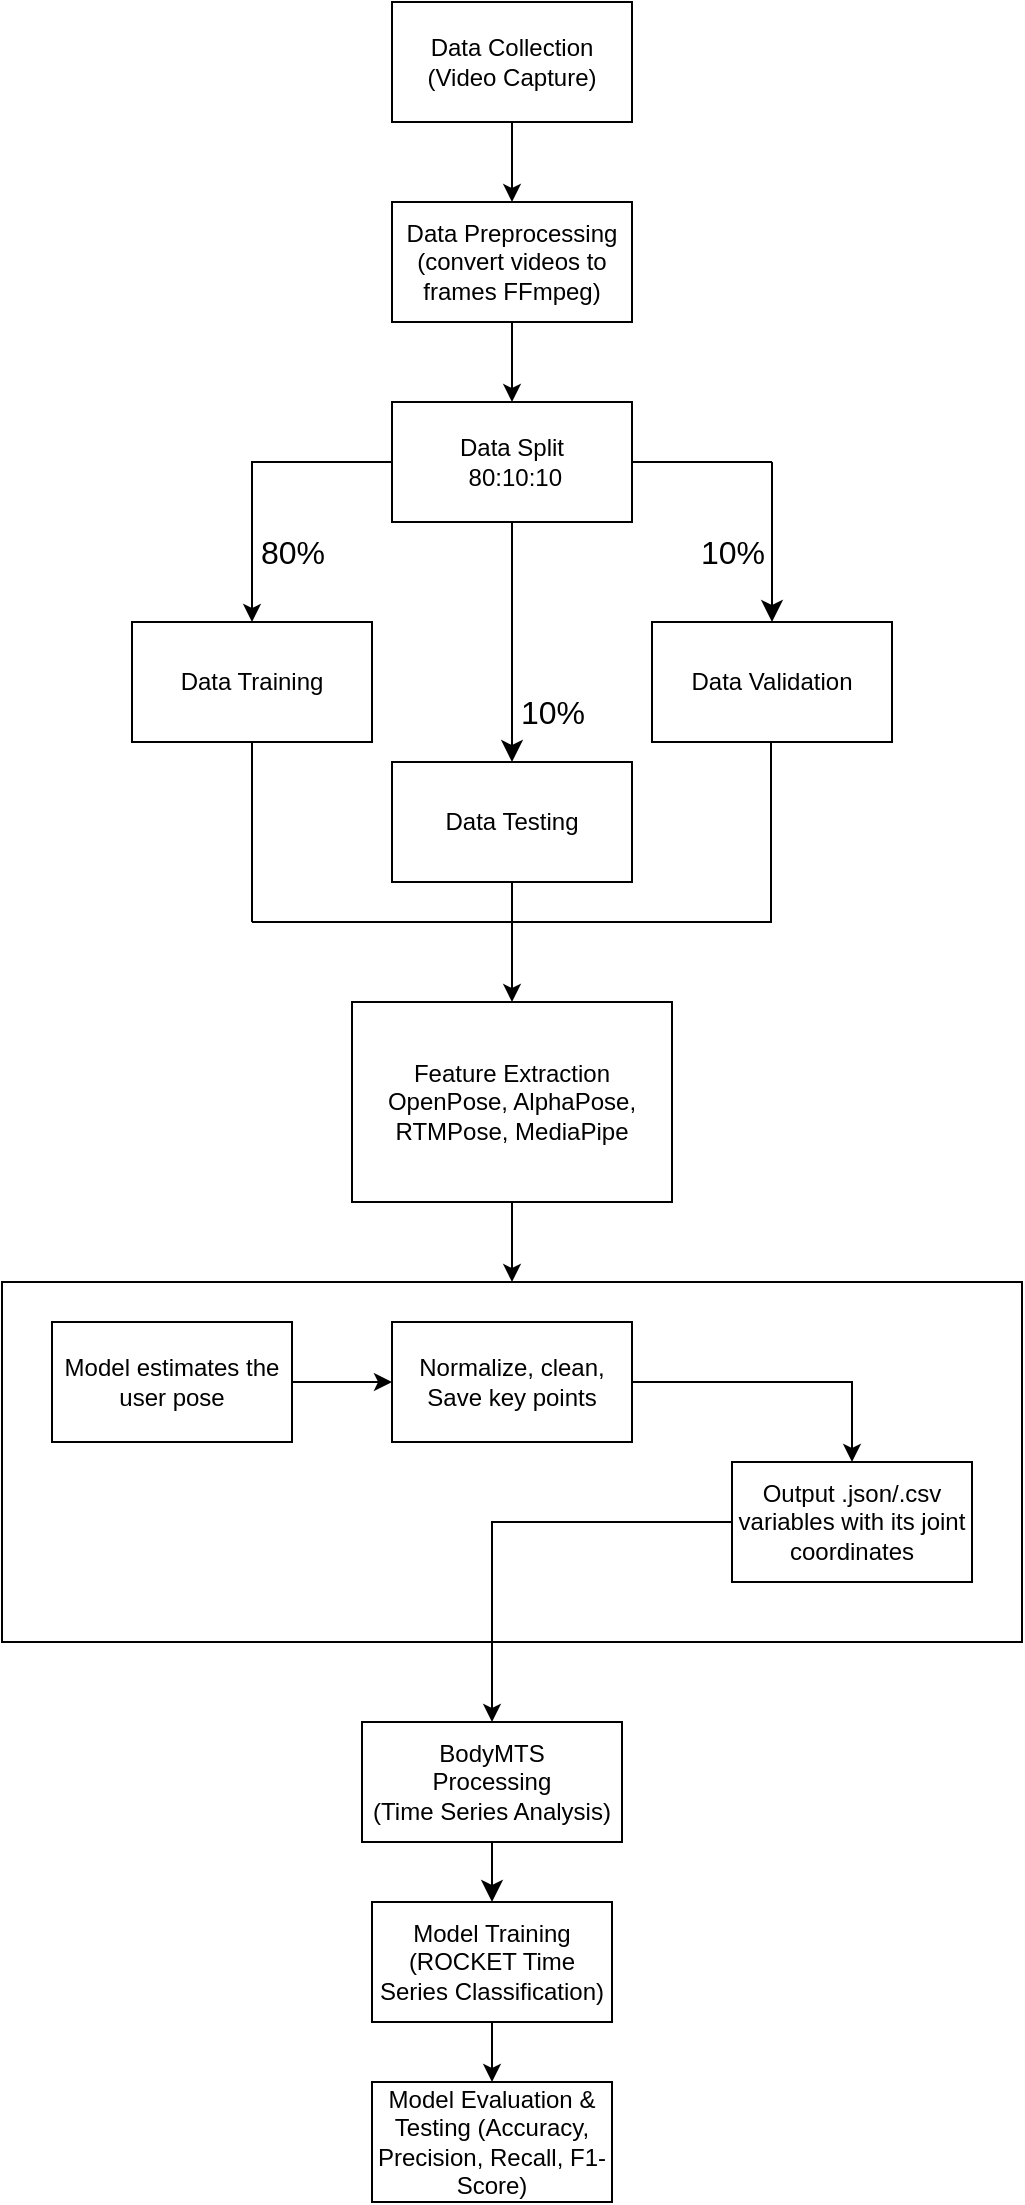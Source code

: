 <mxfile version="26.0.16">
  <diagram name="Page-1" id="vA53FIjfbBSEWwDvAePv">
    <mxGraphModel dx="1674" dy="1838" grid="1" gridSize="10" guides="1" tooltips="1" connect="1" arrows="1" fold="1" page="1" pageScale="1" pageWidth="850" pageHeight="1100" math="0" shadow="0">
      <root>
        <mxCell id="0" />
        <mxCell id="1" parent="0" />
        <mxCell id="QMo7OaJ06PiTR2Xi3DnE-7" value="" style="rounded=0;whiteSpace=wrap;html=1;" vertex="1" parent="1">
          <mxGeometry x="195" y="590" width="510" height="180" as="geometry" />
        </mxCell>
        <mxCell id="qwZrsr77yzGVY-NEFFuO-3" value="" style="edgeStyle=orthogonalEdgeStyle;rounded=0;orthogonalLoop=1;jettySize=auto;html=1;" parent="1" source="qwZrsr77yzGVY-NEFFuO-1" target="qwZrsr77yzGVY-NEFFuO-2" edge="1">
          <mxGeometry relative="1" as="geometry" />
        </mxCell>
        <mxCell id="qwZrsr77yzGVY-NEFFuO-1" value="Data Collection (Video Capture)" style="rounded=0;whiteSpace=wrap;html=1;" parent="1" vertex="1">
          <mxGeometry x="390" y="-50" width="120" height="60" as="geometry" />
        </mxCell>
        <mxCell id="QMo7OaJ06PiTR2Xi3DnE-2" value="" style="edgeStyle=orthogonalEdgeStyle;rounded=0;orthogonalLoop=1;jettySize=auto;html=1;" edge="1" parent="1" source="qwZrsr77yzGVY-NEFFuO-2" target="qwZrsr77yzGVY-NEFFuO-17">
          <mxGeometry relative="1" as="geometry" />
        </mxCell>
        <mxCell id="qwZrsr77yzGVY-NEFFuO-2" value="Data Preprocessing (convert videos to frames FFmpeg)" style="rounded=0;whiteSpace=wrap;html=1;" parent="1" vertex="1">
          <mxGeometry x="390" y="50" width="120" height="60" as="geometry" />
        </mxCell>
        <mxCell id="QMo7OaJ06PiTR2Xi3DnE-8" value="" style="edgeStyle=orthogonalEdgeStyle;rounded=0;orthogonalLoop=1;jettySize=auto;html=1;" edge="1" parent="1" source="qwZrsr77yzGVY-NEFFuO-15" target="QMo7OaJ06PiTR2Xi3DnE-7">
          <mxGeometry relative="1" as="geometry" />
        </mxCell>
        <mxCell id="qwZrsr77yzGVY-NEFFuO-15" value="Feature Extraction&lt;br&gt;OpenPose, AlphaPose, RTMPose, MediaPipe" style="rounded=0;whiteSpace=wrap;html=1;" parent="1" vertex="1">
          <mxGeometry x="370" y="450" width="160" height="100" as="geometry" />
        </mxCell>
        <mxCell id="QMo7OaJ06PiTR2Xi3DnE-1" value="" style="group" vertex="1" connectable="0" parent="1">
          <mxGeometry x="260" y="150" width="380" height="260" as="geometry" />
        </mxCell>
        <mxCell id="qwZrsr77yzGVY-NEFFuO-20" value="" style="edgeStyle=orthogonalEdgeStyle;rounded=0;orthogonalLoop=1;jettySize=auto;html=1;" parent="QMo7OaJ06PiTR2Xi3DnE-1" source="qwZrsr77yzGVY-NEFFuO-17" target="qwZrsr77yzGVY-NEFFuO-19" edge="1">
          <mxGeometry relative="1" as="geometry" />
        </mxCell>
        <mxCell id="VIWNDXNCPhXkDa3LOXaH-11" value="" style="edgeStyle=none;curved=1;rounded=0;orthogonalLoop=1;jettySize=auto;html=1;fontSize=12;startSize=8;endSize=8;" parent="QMo7OaJ06PiTR2Xi3DnE-1" source="qwZrsr77yzGVY-NEFFuO-17" target="VIWNDXNCPhXkDa3LOXaH-10" edge="1">
          <mxGeometry relative="1" as="geometry" />
        </mxCell>
        <mxCell id="qwZrsr77yzGVY-NEFFuO-17" value="Data Split&lt;br&gt;&amp;nbsp;80:10:10" style="rounded=0;whiteSpace=wrap;html=1;" parent="QMo7OaJ06PiTR2Xi3DnE-1" vertex="1">
          <mxGeometry x="130" width="120" height="60" as="geometry" />
        </mxCell>
        <mxCell id="qwZrsr77yzGVY-NEFFuO-19" value="Data Training" style="rounded=0;whiteSpace=wrap;html=1;" parent="QMo7OaJ06PiTR2Xi3DnE-1" vertex="1">
          <mxGeometry y="110" width="120" height="60" as="geometry" />
        </mxCell>
        <mxCell id="VIWNDXNCPhXkDa3LOXaH-4" value="" style="endArrow=none;html=1;rounded=0;fontSize=12;startSize=8;endSize=8;curved=1;" parent="QMo7OaJ06PiTR2Xi3DnE-1" edge="1">
          <mxGeometry width="50" height="50" relative="1" as="geometry">
            <mxPoint x="250" y="30" as="sourcePoint" />
            <mxPoint x="320" y="30" as="targetPoint" />
          </mxGeometry>
        </mxCell>
        <mxCell id="VIWNDXNCPhXkDa3LOXaH-6" value="Data Validation" style="rounded=0;whiteSpace=wrap;html=1;" parent="QMo7OaJ06PiTR2Xi3DnE-1" vertex="1">
          <mxGeometry x="260" y="110" width="120" height="60" as="geometry" />
        </mxCell>
        <mxCell id="VIWNDXNCPhXkDa3LOXaH-7" value="10%" style="text;html=1;align=center;verticalAlign=middle;resizable=0;points=[];autosize=1;strokeColor=none;fillColor=none;fontSize=16;" parent="QMo7OaJ06PiTR2Xi3DnE-1" vertex="1">
          <mxGeometry x="270" y="60" width="60" height="30" as="geometry" />
        </mxCell>
        <mxCell id="VIWNDXNCPhXkDa3LOXaH-8" value="" style="endArrow=classic;html=1;rounded=0;fontSize=12;startSize=8;endSize=8;curved=1;entryX=0.5;entryY=0;entryDx=0;entryDy=0;" parent="QMo7OaJ06PiTR2Xi3DnE-1" target="VIWNDXNCPhXkDa3LOXaH-6" edge="1">
          <mxGeometry width="50" height="50" relative="1" as="geometry">
            <mxPoint x="320" y="30" as="sourcePoint" />
            <mxPoint x="370" y="-20" as="targetPoint" />
          </mxGeometry>
        </mxCell>
        <mxCell id="VIWNDXNCPhXkDa3LOXaH-9" value="80%" style="text;html=1;align=center;verticalAlign=middle;resizable=0;points=[];autosize=1;strokeColor=none;fillColor=none;fontSize=16;" parent="QMo7OaJ06PiTR2Xi3DnE-1" vertex="1">
          <mxGeometry x="50" y="60" width="60" height="30" as="geometry" />
        </mxCell>
        <mxCell id="VIWNDXNCPhXkDa3LOXaH-10" value="Data Testing" style="rounded=0;whiteSpace=wrap;html=1;" parent="QMo7OaJ06PiTR2Xi3DnE-1" vertex="1">
          <mxGeometry x="130" y="180" width="120" height="60" as="geometry" />
        </mxCell>
        <mxCell id="VIWNDXNCPhXkDa3LOXaH-12" value="10%" style="text;html=1;align=center;verticalAlign=middle;resizable=0;points=[];autosize=1;strokeColor=none;fillColor=none;fontSize=16;" parent="QMo7OaJ06PiTR2Xi3DnE-1" vertex="1">
          <mxGeometry x="180" y="140" width="60" height="30" as="geometry" />
        </mxCell>
        <mxCell id="VIWNDXNCPhXkDa3LOXaH-13" value="" style="endArrow=none;html=1;rounded=0;fontSize=12;startSize=8;endSize=8;curved=1;" parent="QMo7OaJ06PiTR2Xi3DnE-1" edge="1">
          <mxGeometry width="50" height="50" relative="1" as="geometry">
            <mxPoint x="60" y="260" as="sourcePoint" />
            <mxPoint x="60" y="170" as="targetPoint" />
          </mxGeometry>
        </mxCell>
        <mxCell id="VIWNDXNCPhXkDa3LOXaH-14" value="" style="endArrow=none;html=1;rounded=0;fontSize=12;startSize=8;endSize=8;curved=1;" parent="QMo7OaJ06PiTR2Xi3DnE-1" edge="1">
          <mxGeometry width="50" height="50" relative="1" as="geometry">
            <mxPoint x="319.5" y="260" as="sourcePoint" />
            <mxPoint x="319.5" y="170" as="targetPoint" />
          </mxGeometry>
        </mxCell>
        <mxCell id="VIWNDXNCPhXkDa3LOXaH-16" value="" style="endArrow=none;html=1;rounded=0;fontSize=12;startSize=8;endSize=8;curved=1;" parent="QMo7OaJ06PiTR2Xi3DnE-1" edge="1">
          <mxGeometry width="50" height="50" relative="1" as="geometry">
            <mxPoint x="60" y="260" as="sourcePoint" />
            <mxPoint x="320" y="260" as="targetPoint" />
          </mxGeometry>
        </mxCell>
        <mxCell id="QMo7OaJ06PiTR2Xi3DnE-3" value="" style="edgeStyle=orthogonalEdgeStyle;rounded=0;orthogonalLoop=1;jettySize=auto;html=1;" edge="1" parent="1" source="VIWNDXNCPhXkDa3LOXaH-10" target="qwZrsr77yzGVY-NEFFuO-15">
          <mxGeometry relative="1" as="geometry" />
        </mxCell>
        <mxCell id="QMo7OaJ06PiTR2Xi3DnE-5" value="" style="group" vertex="1" connectable="0" parent="1">
          <mxGeometry x="375" y="780" width="130" height="270" as="geometry" />
        </mxCell>
        <mxCell id="VIWNDXNCPhXkDa3LOXaH-19" value="" style="edgeStyle=none;curved=1;rounded=0;orthogonalLoop=1;jettySize=auto;html=1;fontSize=12;startSize=8;endSize=8;" parent="QMo7OaJ06PiTR2Xi3DnE-5" source="VIWNDXNCPhXkDa3LOXaH-17" target="VIWNDXNCPhXkDa3LOXaH-18" edge="1">
          <mxGeometry relative="1" as="geometry" />
        </mxCell>
        <mxCell id="VIWNDXNCPhXkDa3LOXaH-17" value="BodyMTS &lt;br&gt;Processing&lt;br&gt;(Time Series Analysis)" style="rounded=0;whiteSpace=wrap;html=1;" parent="QMo7OaJ06PiTR2Xi3DnE-5" vertex="1">
          <mxGeometry y="30" width="130" height="60" as="geometry" />
        </mxCell>
        <mxCell id="QMo7OaJ06PiTR2Xi3DnE-4" value="" style="edgeStyle=orthogonalEdgeStyle;rounded=0;orthogonalLoop=1;jettySize=auto;html=1;" edge="1" parent="QMo7OaJ06PiTR2Xi3DnE-5" source="VIWNDXNCPhXkDa3LOXaH-18" target="VIWNDXNCPhXkDa3LOXaH-26">
          <mxGeometry relative="1" as="geometry" />
        </mxCell>
        <mxCell id="VIWNDXNCPhXkDa3LOXaH-18" value="Model Training (ROCKET Time Series Classification)" style="rounded=0;whiteSpace=wrap;html=1;" parent="QMo7OaJ06PiTR2Xi3DnE-5" vertex="1">
          <mxGeometry x="5" y="120" width="120" height="60" as="geometry" />
        </mxCell>
        <mxCell id="VIWNDXNCPhXkDa3LOXaH-26" value="Model Evaluation &amp;amp; Testing (Accuracy, Precision, Recall, F1-Score)" style="rounded=0;whiteSpace=wrap;html=1;" parent="QMo7OaJ06PiTR2Xi3DnE-5" vertex="1">
          <mxGeometry x="5" y="210" width="120" height="60" as="geometry" />
        </mxCell>
        <mxCell id="QMo7OaJ06PiTR2Xi3DnE-10" value="" style="edgeStyle=orthogonalEdgeStyle;rounded=0;orthogonalLoop=1;jettySize=auto;html=1;" edge="1" parent="1" source="QMo7OaJ06PiTR2Xi3DnE-6" target="QMo7OaJ06PiTR2Xi3DnE-9">
          <mxGeometry relative="1" as="geometry" />
        </mxCell>
        <mxCell id="QMo7OaJ06PiTR2Xi3DnE-6" value="Model estimates the user pose" style="rounded=0;whiteSpace=wrap;html=1;" vertex="1" parent="1">
          <mxGeometry x="220" y="610" width="120" height="60" as="geometry" />
        </mxCell>
        <mxCell id="QMo7OaJ06PiTR2Xi3DnE-12" value="" style="edgeStyle=orthogonalEdgeStyle;rounded=0;orthogonalLoop=1;jettySize=auto;html=1;" edge="1" parent="1" source="QMo7OaJ06PiTR2Xi3DnE-9" target="QMo7OaJ06PiTR2Xi3DnE-11">
          <mxGeometry relative="1" as="geometry" />
        </mxCell>
        <mxCell id="QMo7OaJ06PiTR2Xi3DnE-9" value="Normalize, clean, Save key points" style="rounded=0;whiteSpace=wrap;html=1;" vertex="1" parent="1">
          <mxGeometry x="390" y="610" width="120" height="60" as="geometry" />
        </mxCell>
        <mxCell id="QMo7OaJ06PiTR2Xi3DnE-17" style="edgeStyle=orthogonalEdgeStyle;rounded=0;orthogonalLoop=1;jettySize=auto;html=1;" edge="1" parent="1" source="QMo7OaJ06PiTR2Xi3DnE-11" target="VIWNDXNCPhXkDa3LOXaH-17">
          <mxGeometry relative="1" as="geometry" />
        </mxCell>
        <mxCell id="QMo7OaJ06PiTR2Xi3DnE-11" value="Output .json/.csv variables with its joint coordinates" style="rounded=0;whiteSpace=wrap;html=1;" vertex="1" parent="1">
          <mxGeometry x="560" y="680" width="120" height="60" as="geometry" />
        </mxCell>
      </root>
    </mxGraphModel>
  </diagram>
</mxfile>
